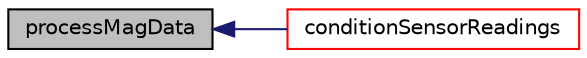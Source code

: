 digraph "processMagData"
{
  edge [fontname="Helvetica",fontsize="10",labelfontname="Helvetica",labelfontsize="10"];
  node [fontname="Helvetica",fontsize="10",shape=record];
  rankdir="LR";
  Node215 [label="processMagData",height=0.2,width=0.4,color="black", fillcolor="grey75", style="filled", fontcolor="black"];
  Node215 -> Node216 [dir="back",color="midnightblue",fontsize="10",style="solid",fontname="Helvetica"];
  Node216 [label="conditionSensorReadings",height=0.2,width=0.4,color="red", fillcolor="white", style="filled",URL="$sensor__fusion_8h.html#aef2b1f23f820d2b513bc827f8baffd0d"];
}
